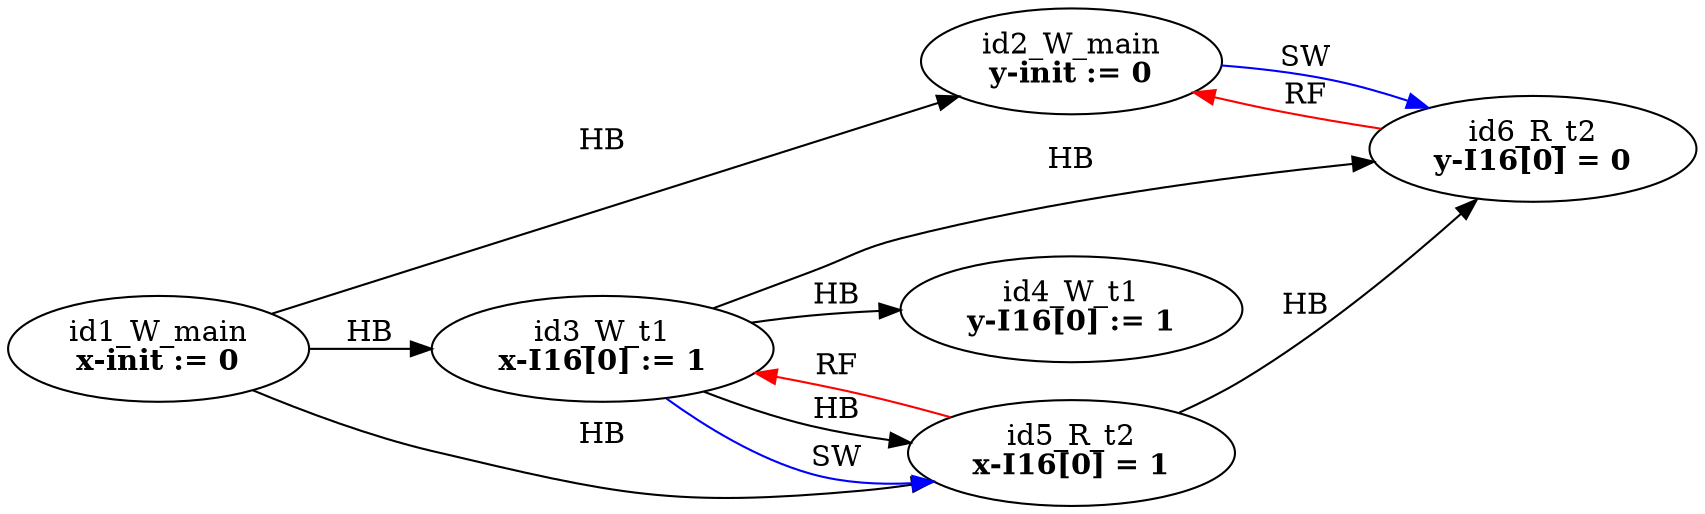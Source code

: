 digraph memory_model {
rankdir=LR;
splines=true; esep=0.5;
id1_W_main -> id2_W_main [label = "HB", color="black"];
id3_W_t1 -> id4_W_t1 [label = "HB", color="black"];
id5_R_t2 -> id6_R_t2 [label = "HB", color="black"];
id1_W_main -> id3_W_t1 [label = "HB", color="black"];
id1_W_main -> id5_R_t2 [label = "HB", color="black"];
id3_W_t1 -> id5_R_t2 [label = "HB", color="black"];
id3_W_t1 -> id6_R_t2 [label = "HB", color="black"];
id5_R_t2 -> id3_W_t1 [label = "RF", color="red"];
id6_R_t2 -> id2_W_main [label = "RF", color="red"];
id2_W_main -> id6_R_t2 [label = "SW", color="blue"];
id3_W_t1 -> id5_R_t2 [label = "SW", color="blue"];
id1_W_main [label=<id1_W_main<br/><B>x-init := 0</B>>, pos="2.5,4!"]
id2_W_main [label=<id2_W_main<br/><B>y-init := 0</B>>, pos="2.5,2!"]
id3_W_t1 [label=<id3_W_t1<br/><B>x-I16[0] := 1</B>>, pos="0,0!"]
id4_W_t1 [label=<id4_W_t1<br/><B>y-I16[0] := 1</B>>, pos="0,-2!"]
id5_R_t2 [label=<id5_R_t2<br/><B>x-I16[0] = 1</B>>, pos="5,0!"]
id6_R_t2 [label=<id6_R_t2<br/><B>y-I16[0] = 0</B>>, pos="5,-2!"]
}